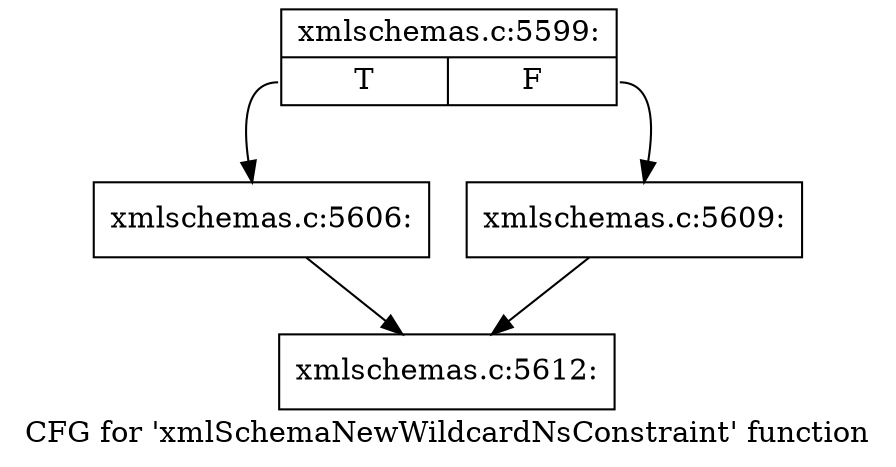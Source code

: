 digraph "CFG for 'xmlSchemaNewWildcardNsConstraint' function" {
	label="CFG for 'xmlSchemaNewWildcardNsConstraint' function";

	Node0x4ebf750 [shape=record,label="{xmlschemas.c:5599:|{<s0>T|<s1>F}}"];
	Node0x4ebf750:s0 -> Node0x4ee0e20;
	Node0x4ebf750:s1 -> Node0x4ee0e70;
	Node0x4ee0e20 [shape=record,label="{xmlschemas.c:5606:}"];
	Node0x4ee0e20 -> Node0x4edf560;
	Node0x4ee0e70 [shape=record,label="{xmlschemas.c:5609:}"];
	Node0x4ee0e70 -> Node0x4edf560;
	Node0x4edf560 [shape=record,label="{xmlschemas.c:5612:}"];
}
